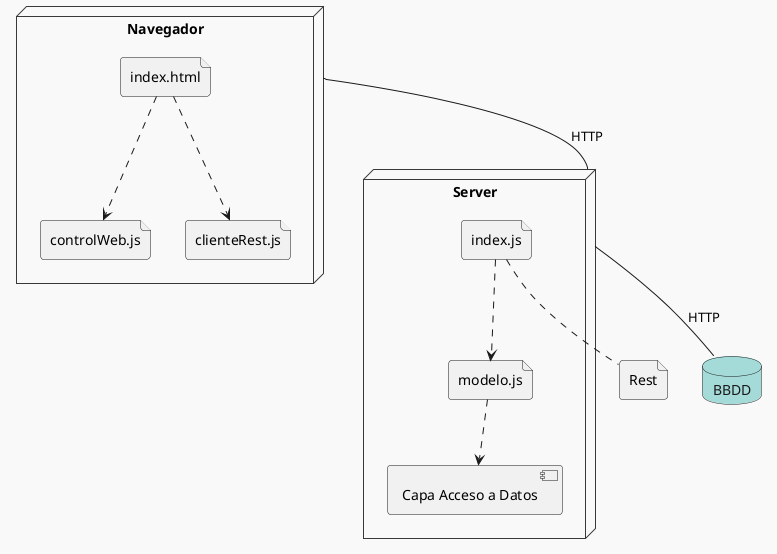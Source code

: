 @startuml Test Diagram
!theme mars
Node Navegador{
    file indexWeb as "index.html"
    file clienteRest as "clienteRest.js"
    file controlWeb as "controlWeb.js"


    indexWeb ..> clienteRest
    indexWeb ..> controlWeb

}
Node Server{
file index as "index.js"
file logica as "modelo.js"
component datos as "Capa Acceso a Datos"

index .down.> logica
logica .down.> datos
}

file Rest
index .. Rest
database BBDD

Navegador --  Server: "HTTP"
BBDD -up- Server: "HTTP"
